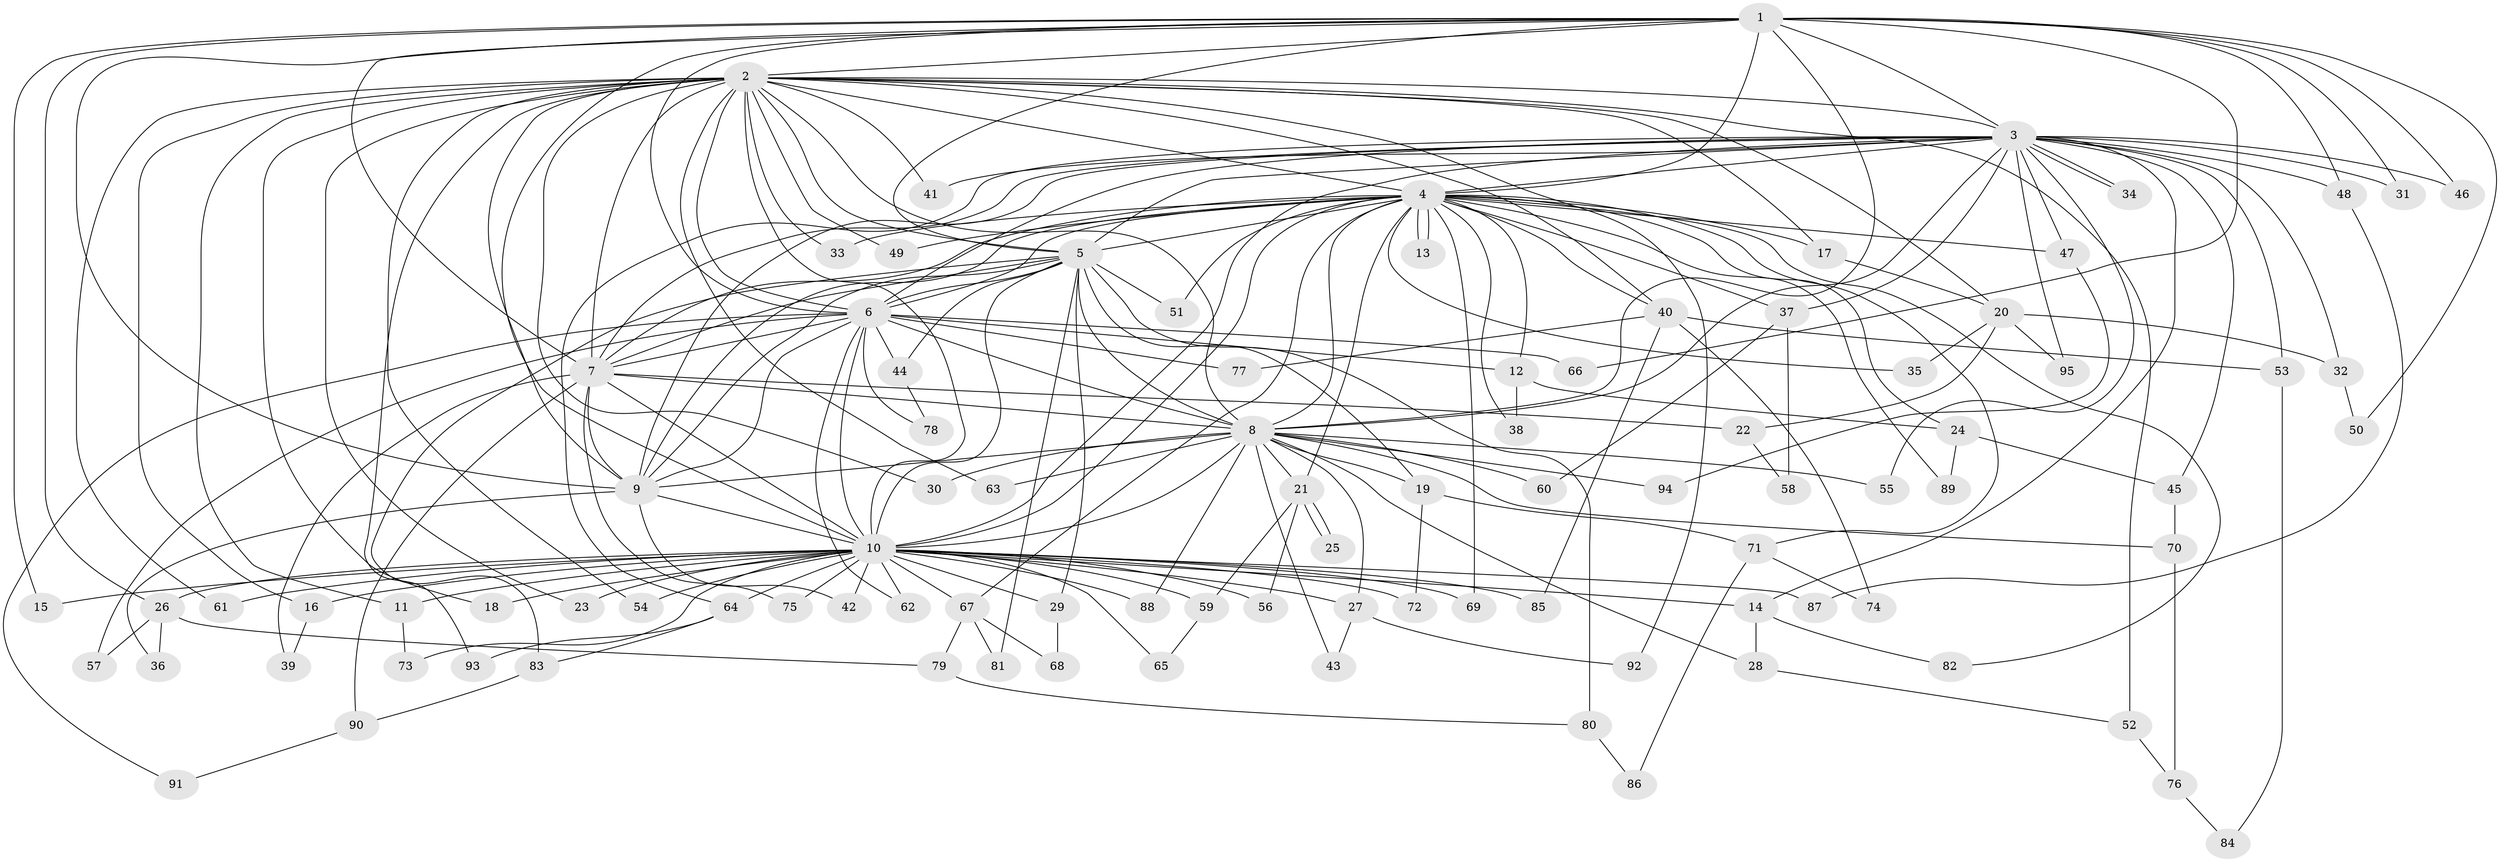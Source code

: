 // Generated by graph-tools (version 1.1) at 2025/01/03/09/25 03:01:21]
// undirected, 95 vertices, 215 edges
graph export_dot {
graph [start="1"]
  node [color=gray90,style=filled];
  1;
  2;
  3;
  4;
  5;
  6;
  7;
  8;
  9;
  10;
  11;
  12;
  13;
  14;
  15;
  16;
  17;
  18;
  19;
  20;
  21;
  22;
  23;
  24;
  25;
  26;
  27;
  28;
  29;
  30;
  31;
  32;
  33;
  34;
  35;
  36;
  37;
  38;
  39;
  40;
  41;
  42;
  43;
  44;
  45;
  46;
  47;
  48;
  49;
  50;
  51;
  52;
  53;
  54;
  55;
  56;
  57;
  58;
  59;
  60;
  61;
  62;
  63;
  64;
  65;
  66;
  67;
  68;
  69;
  70;
  71;
  72;
  73;
  74;
  75;
  76;
  77;
  78;
  79;
  80;
  81;
  82;
  83;
  84;
  85;
  86;
  87;
  88;
  89;
  90;
  91;
  92;
  93;
  94;
  95;
  1 -- 2;
  1 -- 3;
  1 -- 4;
  1 -- 5;
  1 -- 6;
  1 -- 7;
  1 -- 8;
  1 -- 9;
  1 -- 10;
  1 -- 15;
  1 -- 26;
  1 -- 31;
  1 -- 46;
  1 -- 48;
  1 -- 50;
  1 -- 66;
  2 -- 3;
  2 -- 4;
  2 -- 5;
  2 -- 6;
  2 -- 7;
  2 -- 8;
  2 -- 9;
  2 -- 10;
  2 -- 11;
  2 -- 16;
  2 -- 17;
  2 -- 18;
  2 -- 20;
  2 -- 23;
  2 -- 30;
  2 -- 33;
  2 -- 40;
  2 -- 41;
  2 -- 49;
  2 -- 52;
  2 -- 54;
  2 -- 61;
  2 -- 63;
  2 -- 92;
  2 -- 93;
  3 -- 4;
  3 -- 5;
  3 -- 6;
  3 -- 7;
  3 -- 8;
  3 -- 9;
  3 -- 10;
  3 -- 14;
  3 -- 31;
  3 -- 32;
  3 -- 34;
  3 -- 34;
  3 -- 37;
  3 -- 41;
  3 -- 45;
  3 -- 46;
  3 -- 47;
  3 -- 48;
  3 -- 53;
  3 -- 55;
  3 -- 64;
  3 -- 95;
  4 -- 5;
  4 -- 6;
  4 -- 7;
  4 -- 8;
  4 -- 9;
  4 -- 10;
  4 -- 12;
  4 -- 13;
  4 -- 13;
  4 -- 17;
  4 -- 21;
  4 -- 24;
  4 -- 33;
  4 -- 35;
  4 -- 37;
  4 -- 38;
  4 -- 40;
  4 -- 47;
  4 -- 49;
  4 -- 51;
  4 -- 67;
  4 -- 69;
  4 -- 71;
  4 -- 82;
  4 -- 89;
  5 -- 6;
  5 -- 7;
  5 -- 8;
  5 -- 9;
  5 -- 10;
  5 -- 19;
  5 -- 29;
  5 -- 44;
  5 -- 51;
  5 -- 80;
  5 -- 81;
  5 -- 83;
  6 -- 7;
  6 -- 8;
  6 -- 9;
  6 -- 10;
  6 -- 12;
  6 -- 44;
  6 -- 57;
  6 -- 62;
  6 -- 66;
  6 -- 77;
  6 -- 78;
  6 -- 91;
  7 -- 8;
  7 -- 9;
  7 -- 10;
  7 -- 22;
  7 -- 39;
  7 -- 75;
  7 -- 90;
  8 -- 9;
  8 -- 10;
  8 -- 19;
  8 -- 21;
  8 -- 27;
  8 -- 28;
  8 -- 30;
  8 -- 43;
  8 -- 55;
  8 -- 60;
  8 -- 63;
  8 -- 70;
  8 -- 88;
  8 -- 94;
  9 -- 10;
  9 -- 36;
  9 -- 42;
  10 -- 11;
  10 -- 14;
  10 -- 15;
  10 -- 16;
  10 -- 18;
  10 -- 23;
  10 -- 26;
  10 -- 27;
  10 -- 29;
  10 -- 42;
  10 -- 54;
  10 -- 56;
  10 -- 59;
  10 -- 61;
  10 -- 62;
  10 -- 64;
  10 -- 65;
  10 -- 67;
  10 -- 69;
  10 -- 72;
  10 -- 73;
  10 -- 75;
  10 -- 85;
  10 -- 87;
  10 -- 88;
  11 -- 73;
  12 -- 24;
  12 -- 38;
  14 -- 28;
  14 -- 82;
  16 -- 39;
  17 -- 20;
  19 -- 71;
  19 -- 72;
  20 -- 22;
  20 -- 32;
  20 -- 35;
  20 -- 95;
  21 -- 25;
  21 -- 25;
  21 -- 56;
  21 -- 59;
  22 -- 58;
  24 -- 45;
  24 -- 89;
  26 -- 36;
  26 -- 57;
  26 -- 79;
  27 -- 43;
  27 -- 92;
  28 -- 52;
  29 -- 68;
  32 -- 50;
  37 -- 58;
  37 -- 60;
  40 -- 53;
  40 -- 74;
  40 -- 77;
  40 -- 85;
  44 -- 78;
  45 -- 70;
  47 -- 94;
  48 -- 87;
  52 -- 76;
  53 -- 84;
  59 -- 65;
  64 -- 83;
  64 -- 93;
  67 -- 68;
  67 -- 79;
  67 -- 81;
  70 -- 76;
  71 -- 74;
  71 -- 86;
  76 -- 84;
  79 -- 80;
  80 -- 86;
  83 -- 90;
  90 -- 91;
}
